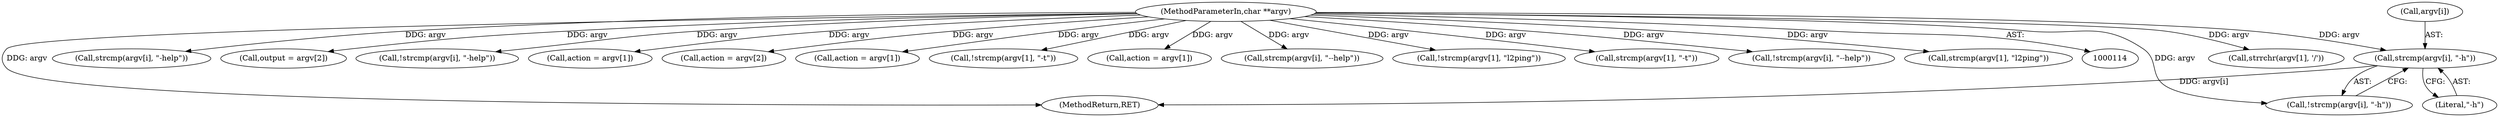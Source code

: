 digraph "0_enlightment_666df815cd86a50343859bce36c5cf968c5f38b0@API" {
"1000154" [label="(Call,strcmp(argv[i], \"-h\"))"];
"1000116" [label="(MethodParameterIn,char **argv)"];
"1000226" [label="(Call,strrchr(argv[1], '/'))"];
"1000154" [label="(Call,strcmp(argv[i], \"-h\"))"];
"1000153" [label="(Call,!strcmp(argv[i], \"-h\"))"];
"1000155" [label="(Call,argv[i])"];
"1000161" [label="(Call,strcmp(argv[i], \"-help\"))"];
"1000216" [label="(Call,output = argv[2])"];
"1000160" [label="(Call,!strcmp(argv[i], \"-help\"))"];
"1000274" [label="(Call,action = argv[1])"];
"1000197" [label="(Call,action = argv[2])"];
"1000211" [label="(Call,action = argv[1])"];
"1000187" [label="(Call,!strcmp(argv[1], \"-t\"))"];
"1000263" [label="(Call,action = argv[1])"];
"1000730" [label="(MethodReturn,RET)"];
"1000158" [label="(Literal,\"-h\")"];
"1000116" [label="(MethodParameterIn,char **argv)"];
"1000167" [label="(Call,strcmp(argv[i], \"--help\"))"];
"1000204" [label="(Call,!strcmp(argv[1], \"l2ping\"))"];
"1000188" [label="(Call,strcmp(argv[1], \"-t\"))"];
"1000166" [label="(Call,!strcmp(argv[i], \"--help\"))"];
"1000205" [label="(Call,strcmp(argv[1], \"l2ping\"))"];
"1000154" -> "1000153"  [label="AST: "];
"1000154" -> "1000158"  [label="CFG: "];
"1000155" -> "1000154"  [label="AST: "];
"1000158" -> "1000154"  [label="AST: "];
"1000153" -> "1000154"  [label="CFG: "];
"1000154" -> "1000730"  [label="DDG: argv[i]"];
"1000116" -> "1000154"  [label="DDG: argv"];
"1000116" -> "1000114"  [label="AST: "];
"1000116" -> "1000730"  [label="DDG: argv"];
"1000116" -> "1000153"  [label="DDG: argv"];
"1000116" -> "1000160"  [label="DDG: argv"];
"1000116" -> "1000161"  [label="DDG: argv"];
"1000116" -> "1000166"  [label="DDG: argv"];
"1000116" -> "1000167"  [label="DDG: argv"];
"1000116" -> "1000187"  [label="DDG: argv"];
"1000116" -> "1000188"  [label="DDG: argv"];
"1000116" -> "1000197"  [label="DDG: argv"];
"1000116" -> "1000204"  [label="DDG: argv"];
"1000116" -> "1000205"  [label="DDG: argv"];
"1000116" -> "1000211"  [label="DDG: argv"];
"1000116" -> "1000216"  [label="DDG: argv"];
"1000116" -> "1000226"  [label="DDG: argv"];
"1000116" -> "1000263"  [label="DDG: argv"];
"1000116" -> "1000274"  [label="DDG: argv"];
}
